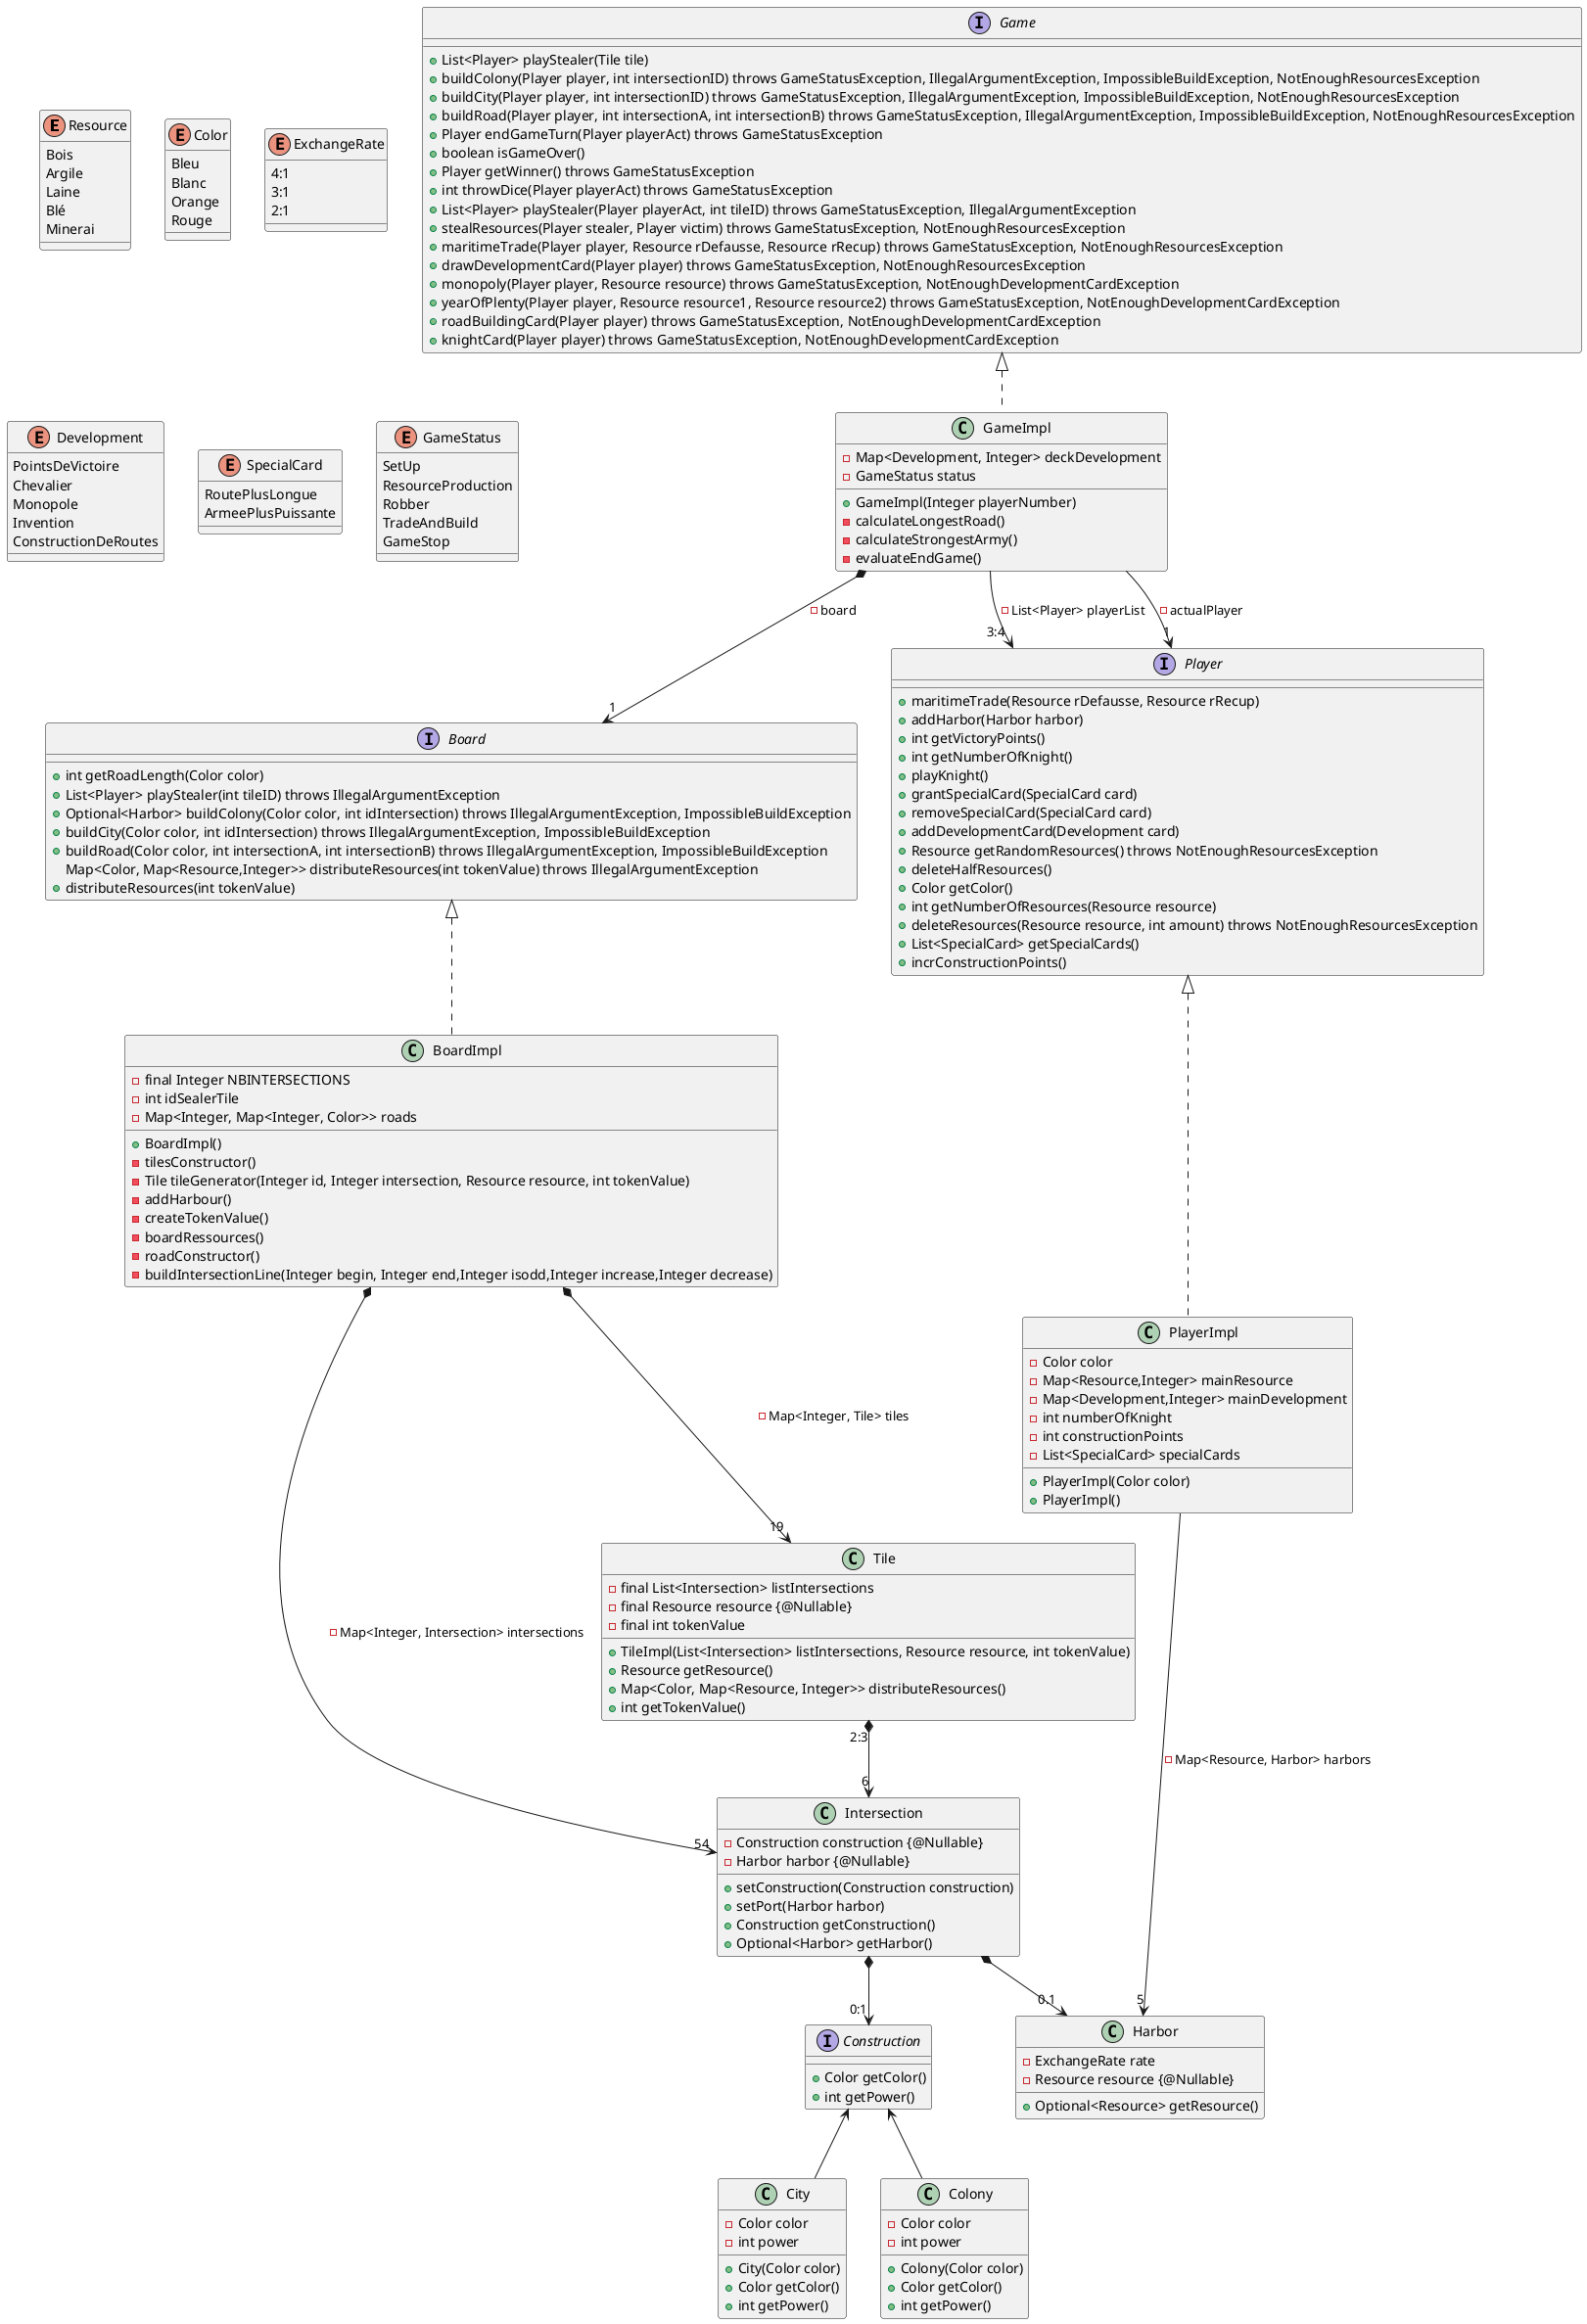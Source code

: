 @startuml
enum Resource {
    Bois
    Argile
    Laine
    Blé
    Minerai
}

enum Color {
    Bleu
    Blanc
    Orange
    Rouge
}

enum ExchangeRate {
    4:1
    3:1
    2:1
}

enum Development {
    PointsDeVictoire
    Chevalier
    Monopole
    Invention
    ConstructionDeRoutes
}

enum SpecialCard {
    RoutePlusLongue
    ArmeePlusPuissante
}

enum GameStatus {
    SetUp
    ResourceProduction
    Robber
    TradeAndBuild
    GameStop
}

interface Game {
    + List<Player> playStealer(Tile tile)
    + buildColony(Player player, int intersectionID) throws GameStatusException, IllegalArgumentException, ImpossibleBuildException, NotEnoughResourcesException
    + buildCity(Player player, int intersectionID) throws GameStatusException, IllegalArgumentException, ImpossibleBuildException, NotEnoughResourcesException
    + buildRoad(Player player, int intersectionA, int intersectionB) throws GameStatusException, IllegalArgumentException, ImpossibleBuildException, NotEnoughResourcesException
    + Player endGameTurn(Player playerAct) throws GameStatusException
    + boolean isGameOver()
    + Player getWinner() throws GameStatusException
    + int throwDice(Player playerAct) throws GameStatusException
    + List<Player> playStealer(Player playerAct, int tileID) throws GameStatusException, IllegalArgumentException
    + stealResources(Player stealer, Player victim) throws GameStatusException, NotEnoughResourcesException
    + maritimeTrade(Player player, Resource rDefausse, Resource rRecup) throws GameStatusException, NotEnoughResourcesException
    + drawDevelopmentCard(Player player) throws GameStatusException, NotEnoughResourcesException
    + monopoly(Player player, Resource resource) throws GameStatusException, NotEnoughDevelopmentCardException
    + yearOfPlenty(Player player, Resource resource1, Resource resource2) throws GameStatusException, NotEnoughDevelopmentCardException
    + roadBuildingCard(Player player) throws GameStatusException, NotEnoughDevelopmentCardException
    + knightCard(Player player) throws GameStatusException, NotEnoughDevelopmentCardException
}

class GameImpl {
    - Map<Development, Integer> deckDevelopment
    - GameStatus status

    + GameImpl(Integer playerNumber)
    - calculateLongestRoad()
    - calculateStrongestArmy()
    - evaluateEndGame()
}

interface Board {
    + int getRoadLength(Color color)
    + List<Player> playStealer(int tileID) throws IllegalArgumentException
    + Optional<Harbor> buildColony(Color color, int idIntersection) throws IllegalArgumentException, ImpossibleBuildException
    + buildCity(Color color, int idIntersection) throws IllegalArgumentException, ImpossibleBuildException
    + buildRoad(Color color, int intersectionA, int intersectionB) throws IllegalArgumentException, ImpossibleBuildException
    Map<Color, Map<Resource,Integer>> distributeResources(int tokenValue) throws IllegalArgumentException
    + distributeResources(int tokenValue)
}

class BoardImpl {
    - final Integer NBINTERSECTIONS
    - int idSealerTile
    - Map<Integer, Map<Integer, Color>> roads

    + BoardImpl()
    - tilesConstructor()
    - Tile tileGenerator(Integer id, Integer intersection, Resource resource, int tokenValue)
    - addHarbour()
    - createTokenValue()
    - boardRessources()
    - roadConstructor()
    - buildIntersectionLine(Integer begin, Integer end,Integer isodd,Integer increase,Integer decrease)
}

class Harbor{
    - ExchangeRate rate
    - Resource resource {@Nullable}

    + Optional<Resource> getResource()
}

class Tile{
    - final List<Intersection> listIntersections
    - final Resource resource {@Nullable}
    - final int tokenValue

    + TileImpl(List<Intersection> listIntersections, Resource resource, int tokenValue)
    + Resource getResource()
    + Map<Color, Map<Resource, Integer>> distributeResources()
    + int getTokenValue()
}

class Intersection{
    - Construction construction {@Nullable}
    - Harbor harbor {@Nullable}

    + setConstruction(Construction construction)
    + setPort(Harbor harbor)
    + Construction getConstruction()
    + Optional<Harbor> getHarbor()
}

interface Player {
    + maritimeTrade(Resource rDefausse, Resource rRecup)
    + addHarbor(Harbor harbor)
    + int getVictoryPoints()
    + int getNumberOfKnight()
    + playKnight()
    + grantSpecialCard(SpecialCard card)
    + removeSpecialCard(SpecialCard card)
    + addDevelopmentCard(Development card)
    + Resource getRandomResources() throws NotEnoughResourcesException
    + deleteHalfResources()
    + Color getColor()
    + int getNumberOfResources(Resource resource)
    + deleteResources(Resource resource, int amount) throws NotEnoughResourcesException
    + List<SpecialCard> getSpecialCards()
    + incrConstructionPoints()
}

class PlayerImpl {
    - Color color
    - Map<Resource,Integer> mainResource
    - Map<Development,Integer> mainDevelopment
    - int numberOfKnight
    - int constructionPoints
    - List<SpecialCard> specialCards

    + PlayerImpl(Color color)
    + PlayerImpl()
}

interface Construction {
    + Color getColor()
    + int getPower()
}

class City {
    - Color color
    - int power

    + City(Color color)
    + Color getColor()
    + int getPower()
}

class Colony {
    - Color color
    - int power

    + Colony(Color color)
    + Color getColor()
    + int getPower()
}

class BoardImpl implements Board
class GameImpl implements Game
class PlayerImpl implements Player

Construction <-d- City
Construction <-d- Colony

GameImpl *--> "1" Board : - board
BoardImpl *--> "19" Tile : - Map<Integer, Tile> tiles
BoardImpl *--> "54" Intersection : - Map<Integer, Intersection> intersections

Tile "2:3" *-->"6" Intersection
Intersection *--> "0:1" Construction

Intersection *--> "0.1" Harbor

GameImpl --> "3:4" Player : - List<Player> playerList
GameImpl --> "1" Player : - actualPlayer

PlayerImpl --> "5" Harbor : - Map<Resource, Harbor> harbors
@enduml
